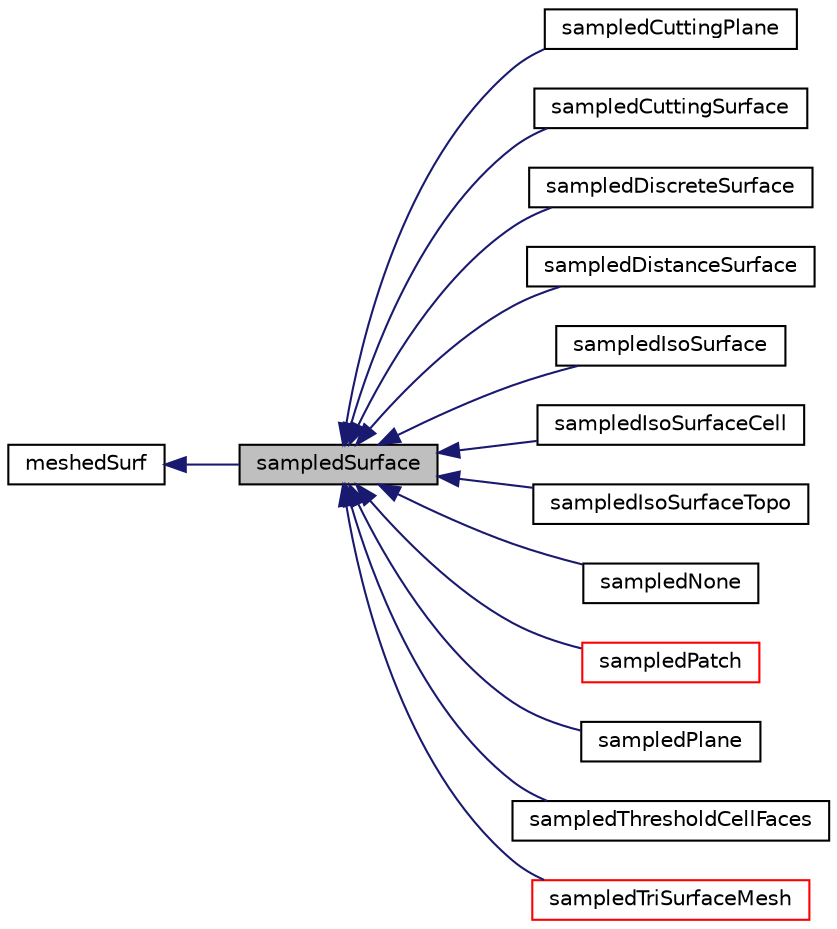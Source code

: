 digraph "sampledSurface"
{
  bgcolor="transparent";
  edge [fontname="Helvetica",fontsize="10",labelfontname="Helvetica",labelfontsize="10"];
  node [fontname="Helvetica",fontsize="10",shape=record];
  rankdir="LR";
  Node1 [label="sampledSurface",height=0.2,width=0.4,color="black", fillcolor="grey75", style="filled" fontcolor="black"];
  Node2 -> Node1 [dir="back",color="midnightblue",fontsize="10",style="solid",fontname="Helvetica"];
  Node2 [label="meshedSurf",height=0.2,width=0.4,color="black",URL="$classFoam_1_1meshedSurf.html",tooltip="Abstract definition of a meshed surface defined by faces and points. "];
  Node1 -> Node3 [dir="back",color="midnightblue",fontsize="10",style="solid",fontname="Helvetica"];
  Node3 [label="sampledCuttingPlane",height=0.2,width=0.4,color="black",URL="$classFoam_1_1sampledCuttingPlane.html",tooltip="A sampledSurface defined by a plane using an iso-surface algorithm to cut the mesh. "];
  Node1 -> Node4 [dir="back",color="midnightblue",fontsize="10",style="solid",fontname="Helvetica"];
  Node4 [label="sampledCuttingSurface",height=0.2,width=0.4,color="black",URL="$classFoam_1_1sampledCuttingSurface.html",tooltip="A surface define by using an input surface to cut the mesh cells. "];
  Node1 -> Node5 [dir="back",color="midnightblue",fontsize="10",style="solid",fontname="Helvetica"];
  Node5 [label="sampledDiscreteSurface",height=0.2,width=0.4,color="black",URL="$classFoam_1_1sampledDiscreteSurface.html",tooltip="A sampledSurface from a triSurfaceMesh. It samples on the points/triangles of a triSurfaceMesh. "];
  Node1 -> Node6 [dir="back",color="midnightblue",fontsize="10",style="solid",fontname="Helvetica"];
  Node6 [label="sampledDistanceSurface",height=0.2,width=0.4,color="black",URL="$classFoam_1_1sampledDistanceSurface.html",tooltip="A sampledSurface defined by a distance to a surface - using either an isoSurfaceCell or an isoSurface..."];
  Node1 -> Node7 [dir="back",color="midnightblue",fontsize="10",style="solid",fontname="Helvetica"];
  Node7 [label="sampledIsoSurface",height=0.2,width=0.4,color="black",URL="$classFoam_1_1sampledIsoSurface.html",tooltip="A sampledSurface defined by a surface of iso value. Always triangulated. To be used in sampleSurfaces..."];
  Node1 -> Node8 [dir="back",color="midnightblue",fontsize="10",style="solid",fontname="Helvetica"];
  Node8 [label="sampledIsoSurfaceCell",height=0.2,width=0.4,color="black",URL="$classFoam_1_1sampledIsoSurfaceCell.html",tooltip="A sampledSurface defined by a surface of iso value. Always triangulated. To be used in sampleSurfaces..."];
  Node1 -> Node9 [dir="back",color="midnightblue",fontsize="10",style="solid",fontname="Helvetica"];
  Node9 [label="sampledIsoSurfaceTopo",height=0.2,width=0.4,color="black",URL="$classFoam_1_1sampledIsoSurfaceTopo.html",tooltip="A sampledSurface defined by a surface of iso value. To be used in sampleSurfaces / functionObjects..."];
  Node1 -> Node10 [dir="back",color="midnightblue",fontsize="10",style="solid",fontname="Helvetica"];
  Node10 [label="sampledNone",height=0.2,width=0.4,color="black",URL="$classFoam_1_1sampledNone.html",tooltip="A no operation sampledSurface that can be used when a sampler is expected but is not desired..."];
  Node1 -> Node11 [dir="back",color="midnightblue",fontsize="10",style="solid",fontname="Helvetica"];
  Node11 [label="sampledPatch",height=0.2,width=0.4,color="red",URL="$classFoam_1_1sampledPatch.html",tooltip="A sampledSurface on patches. Non-triangulated by default. "];
  Node1 -> Node12 [dir="back",color="midnightblue",fontsize="10",style="solid",fontname="Helvetica"];
  Node12 [label="sampledPlane",height=0.2,width=0.4,color="black",URL="$classFoam_1_1sampledPlane.html",tooltip="A sampledSurface defined by a plane which cuts the mesh using the cuttingPlane alorithm. The surface is triangulated by default. "];
  Node1 -> Node13 [dir="back",color="midnightblue",fontsize="10",style="solid",fontname="Helvetica"];
  Node13 [label="sampledThresholdCellFaces",height=0.2,width=0.4,color="black",URL="$classFoam_1_1sampledThresholdCellFaces.html",tooltip="A sampledSurface defined by the cell faces corresponding to a threshold value. "];
  Node1 -> Node14 [dir="back",color="midnightblue",fontsize="10",style="solid",fontname="Helvetica"];
  Node14 [label="sampledTriSurfaceMesh",height=0.2,width=0.4,color="red",URL="$classFoam_1_1sampledTriSurfaceMesh.html",tooltip="A sampledSurface from a triSurfaceMesh. It samples on the points/triangles of the triSurface..."];
}
